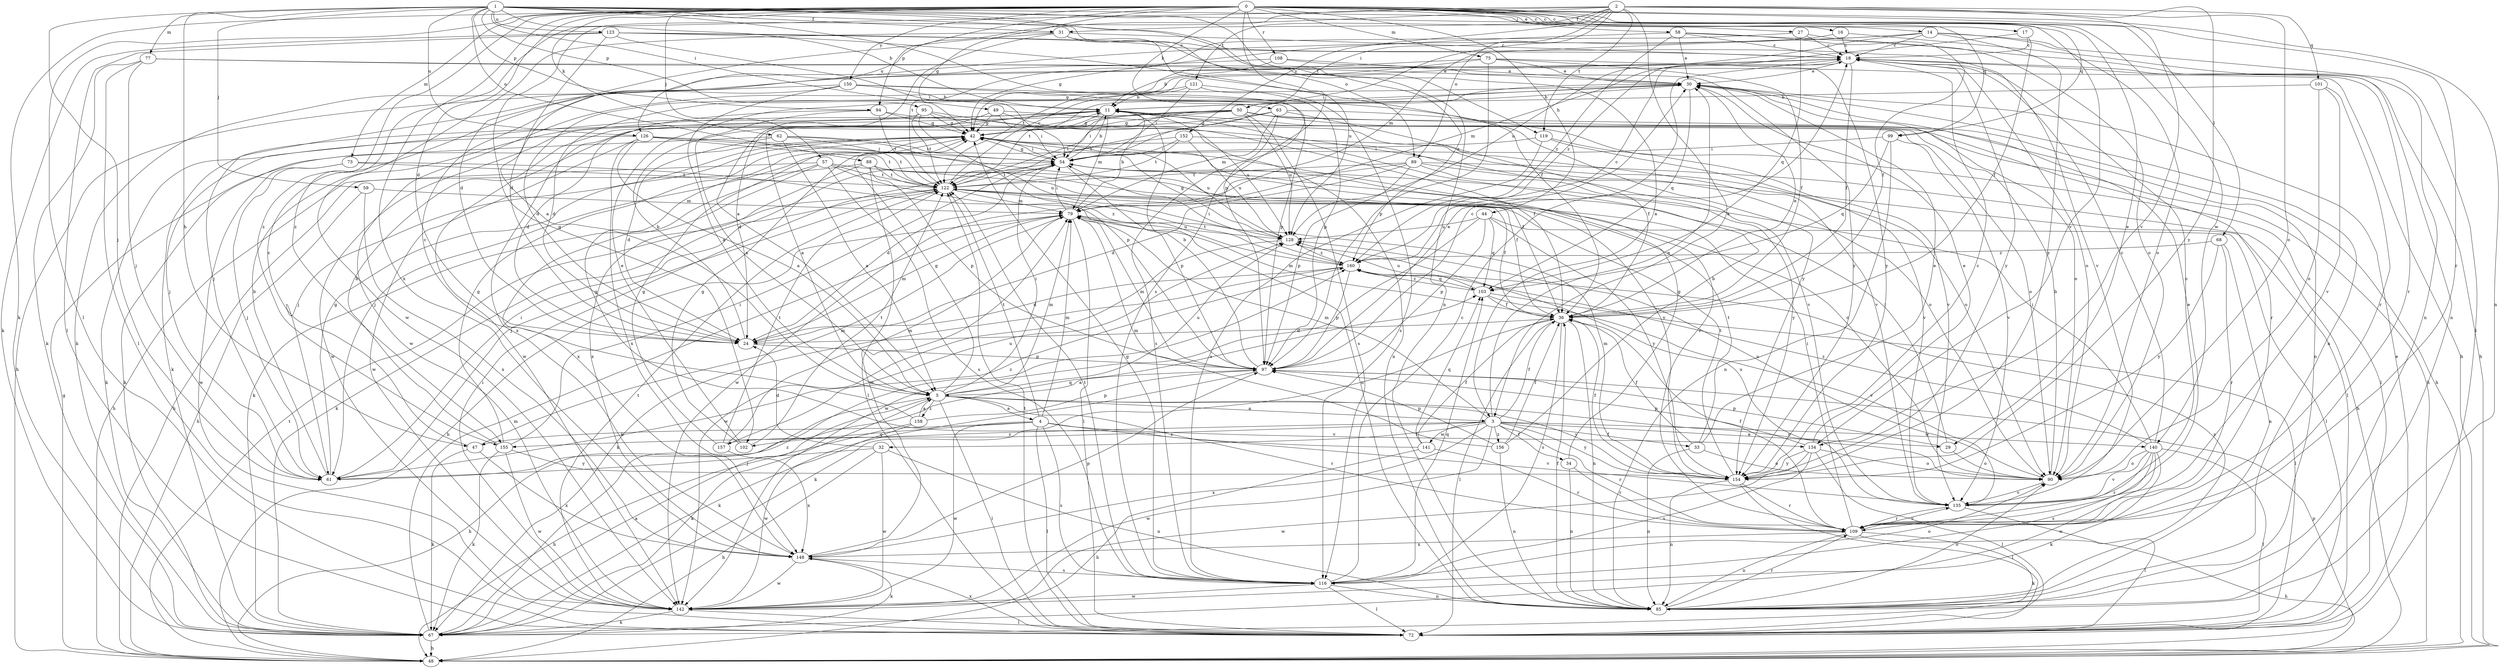 strict digraph  {
0;
1;
2;
3;
4;
5;
11;
14;
16;
17;
18;
24;
27;
29;
30;
31;
32;
33;
34;
36;
42;
44;
47;
48;
49;
50;
54;
57;
58;
59;
61;
62;
63;
67;
68;
72;
73;
75;
77;
79;
85;
88;
89;
90;
94;
95;
97;
99;
101;
102;
103;
108;
109;
116;
119;
121;
122;
123;
126;
128;
134;
135;
140;
141;
142;
148;
150;
152;
154;
155;
156;
157;
158;
160;
0 -> 14  [label=c];
0 -> 16  [label=c];
0 -> 17  [label=c];
0 -> 24  [label=d];
0 -> 27  [label=e];
0 -> 29  [label=e];
0 -> 42  [label=g];
0 -> 44  [label=h];
0 -> 57  [label=j];
0 -> 58  [label=j];
0 -> 62  [label=k];
0 -> 63  [label=k];
0 -> 67  [label=k];
0 -> 68  [label=l];
0 -> 72  [label=l];
0 -> 73  [label=m];
0 -> 75  [label=m];
0 -> 85  [label=n];
0 -> 94  [label=p];
0 -> 99  [label=q];
0 -> 108  [label=r];
0 -> 109  [label=r];
0 -> 116  [label=s];
0 -> 140  [label=w];
0 -> 148  [label=x];
0 -> 150  [label=y];
0 -> 155  [label=z];
1 -> 3  [label=a];
1 -> 11  [label=b];
1 -> 31  [label=f];
1 -> 47  [label=h];
1 -> 49  [label=i];
1 -> 59  [label=j];
1 -> 61  [label=j];
1 -> 77  [label=m];
1 -> 85  [label=n];
1 -> 88  [label=o];
1 -> 89  [label=o];
1 -> 94  [label=p];
1 -> 95  [label=p];
1 -> 97  [label=p];
1 -> 99  [label=q];
1 -> 119  [label=t];
1 -> 123  [label=u];
1 -> 126  [label=u];
1 -> 134  [label=v];
2 -> 3  [label=a];
2 -> 31  [label=f];
2 -> 50  [label=i];
2 -> 89  [label=o];
2 -> 90  [label=o];
2 -> 101  [label=q];
2 -> 102  [label=q];
2 -> 119  [label=t];
2 -> 121  [label=t];
2 -> 126  [label=u];
2 -> 134  [label=v];
2 -> 152  [label=y];
2 -> 154  [label=y];
2 -> 155  [label=z];
3 -> 29  [label=e];
3 -> 30  [label=e];
3 -> 32  [label=f];
3 -> 33  [label=f];
3 -> 34  [label=f];
3 -> 36  [label=f];
3 -> 79  [label=m];
3 -> 109  [label=r];
3 -> 140  [label=w];
3 -> 141  [label=w];
3 -> 142  [label=w];
3 -> 148  [label=x];
3 -> 154  [label=y];
3 -> 155  [label=z];
3 -> 156  [label=z];
3 -> 157  [label=z];
4 -> 47  [label=h];
4 -> 72  [label=l];
4 -> 79  [label=m];
4 -> 102  [label=q];
4 -> 116  [label=s];
4 -> 122  [label=t];
4 -> 134  [label=v];
4 -> 135  [label=v];
4 -> 142  [label=w];
5 -> 3  [label=a];
5 -> 4  [label=a];
5 -> 42  [label=g];
5 -> 48  [label=h];
5 -> 54  [label=i];
5 -> 67  [label=k];
5 -> 72  [label=l];
5 -> 79  [label=m];
5 -> 90  [label=o];
5 -> 109  [label=r];
5 -> 128  [label=u];
5 -> 154  [label=y];
5 -> 158  [label=z];
11 -> 42  [label=g];
11 -> 48  [label=h];
11 -> 54  [label=i];
11 -> 79  [label=m];
11 -> 128  [label=u];
11 -> 142  [label=w];
11 -> 148  [label=x];
14 -> 18  [label=c];
14 -> 54  [label=i];
14 -> 72  [label=l];
14 -> 79  [label=m];
14 -> 90  [label=o];
14 -> 128  [label=u];
14 -> 154  [label=y];
16 -> 18  [label=c];
16 -> 24  [label=d];
16 -> 85  [label=n];
17 -> 18  [label=c];
17 -> 36  [label=f];
17 -> 160  [label=z];
18 -> 30  [label=e];
18 -> 36  [label=f];
18 -> 48  [label=h];
18 -> 79  [label=m];
18 -> 90  [label=o];
18 -> 109  [label=r];
18 -> 154  [label=y];
24 -> 11  [label=b];
24 -> 79  [label=m];
24 -> 97  [label=p];
27 -> 18  [label=c];
27 -> 85  [label=n];
27 -> 103  [label=q];
27 -> 122  [label=t];
29 -> 54  [label=i];
29 -> 90  [label=o];
29 -> 97  [label=p];
30 -> 11  [label=b];
30 -> 24  [label=d];
30 -> 85  [label=n];
30 -> 90  [label=o];
30 -> 103  [label=q];
30 -> 122  [label=t];
30 -> 142  [label=w];
31 -> 5  [label=a];
31 -> 18  [label=c];
31 -> 24  [label=d];
31 -> 128  [label=u];
31 -> 142  [label=w];
31 -> 160  [label=z];
32 -> 24  [label=d];
32 -> 48  [label=h];
32 -> 61  [label=j];
32 -> 85  [label=n];
32 -> 142  [label=w];
33 -> 30  [label=e];
33 -> 36  [label=f];
33 -> 85  [label=n];
33 -> 90  [label=o];
33 -> 122  [label=t];
34 -> 42  [label=g];
34 -> 85  [label=n];
34 -> 109  [label=r];
36 -> 24  [label=d];
36 -> 30  [label=e];
36 -> 67  [label=k];
36 -> 72  [label=l];
36 -> 79  [label=m];
36 -> 85  [label=n];
36 -> 116  [label=s];
42 -> 54  [label=i];
42 -> 61  [label=j];
42 -> 90  [label=o];
42 -> 109  [label=r];
42 -> 128  [label=u];
44 -> 72  [label=l];
44 -> 97  [label=p];
44 -> 103  [label=q];
44 -> 128  [label=u];
44 -> 142  [label=w];
44 -> 154  [label=y];
47 -> 18  [label=c];
47 -> 67  [label=k];
47 -> 79  [label=m];
47 -> 148  [label=x];
48 -> 42  [label=g];
48 -> 97  [label=p];
48 -> 122  [label=t];
49 -> 5  [label=a];
49 -> 36  [label=f];
49 -> 42  [label=g];
49 -> 54  [label=i];
49 -> 90  [label=o];
50 -> 24  [label=d];
50 -> 42  [label=g];
50 -> 48  [label=h];
50 -> 67  [label=k];
50 -> 85  [label=n];
50 -> 109  [label=r];
50 -> 116  [label=s];
50 -> 122  [label=t];
50 -> 128  [label=u];
50 -> 142  [label=w];
54 -> 11  [label=b];
54 -> 24  [label=d];
54 -> 42  [label=g];
54 -> 97  [label=p];
54 -> 122  [label=t];
57 -> 36  [label=f];
57 -> 48  [label=h];
57 -> 67  [label=k];
57 -> 116  [label=s];
57 -> 122  [label=t];
57 -> 148  [label=x];
57 -> 160  [label=z];
58 -> 18  [label=c];
58 -> 30  [label=e];
58 -> 36  [label=f];
58 -> 42  [label=g];
58 -> 90  [label=o];
58 -> 160  [label=z];
59 -> 48  [label=h];
59 -> 79  [label=m];
59 -> 148  [label=x];
61 -> 11  [label=b];
61 -> 42  [label=g];
61 -> 54  [label=i];
61 -> 103  [label=q];
61 -> 160  [label=z];
62 -> 5  [label=a];
62 -> 24  [label=d];
62 -> 54  [label=i];
62 -> 67  [label=k];
62 -> 122  [label=t];
62 -> 128  [label=u];
63 -> 36  [label=f];
63 -> 42  [label=g];
63 -> 79  [label=m];
63 -> 116  [label=s];
63 -> 122  [label=t];
63 -> 135  [label=v];
67 -> 5  [label=a];
67 -> 48  [label=h];
67 -> 79  [label=m];
67 -> 160  [label=z];
68 -> 85  [label=n];
68 -> 109  [label=r];
68 -> 154  [label=y];
68 -> 160  [label=z];
72 -> 30  [label=e];
72 -> 122  [label=t];
72 -> 148  [label=x];
73 -> 61  [label=j];
73 -> 85  [label=n];
73 -> 122  [label=t];
73 -> 142  [label=w];
75 -> 30  [label=e];
75 -> 36  [label=f];
75 -> 42  [label=g];
75 -> 97  [label=p];
75 -> 122  [label=t];
75 -> 154  [label=y];
77 -> 30  [label=e];
77 -> 61  [label=j];
77 -> 67  [label=k];
77 -> 72  [label=l];
77 -> 154  [label=y];
79 -> 11  [label=b];
79 -> 48  [label=h];
79 -> 54  [label=i];
79 -> 72  [label=l];
79 -> 128  [label=u];
85 -> 36  [label=f];
85 -> 90  [label=o];
85 -> 109  [label=r];
85 -> 160  [label=z];
88 -> 48  [label=h];
88 -> 72  [label=l];
88 -> 90  [label=o];
88 -> 97  [label=p];
88 -> 122  [label=t];
88 -> 148  [label=x];
88 -> 154  [label=y];
89 -> 24  [label=d];
89 -> 48  [label=h];
89 -> 72  [label=l];
89 -> 97  [label=p];
89 -> 122  [label=t];
89 -> 142  [label=w];
89 -> 154  [label=y];
90 -> 11  [label=b];
90 -> 128  [label=u];
90 -> 135  [label=v];
94 -> 5  [label=a];
94 -> 24  [label=d];
94 -> 42  [label=g];
94 -> 122  [label=t];
94 -> 135  [label=v];
95 -> 42  [label=g];
95 -> 61  [label=j];
95 -> 85  [label=n];
95 -> 97  [label=p];
95 -> 122  [label=t];
95 -> 135  [label=v];
97 -> 5  [label=a];
97 -> 11  [label=b];
97 -> 18  [label=c];
97 -> 30  [label=e];
97 -> 67  [label=k];
97 -> 79  [label=m];
99 -> 54  [label=i];
99 -> 85  [label=n];
99 -> 103  [label=q];
99 -> 135  [label=v];
101 -> 11  [label=b];
101 -> 90  [label=o];
101 -> 109  [label=r];
101 -> 135  [label=v];
102 -> 30  [label=e];
102 -> 42  [label=g];
102 -> 122  [label=t];
103 -> 36  [label=f];
103 -> 72  [label=l];
103 -> 128  [label=u];
103 -> 135  [label=v];
103 -> 160  [label=z];
108 -> 11  [label=b];
108 -> 30  [label=e];
108 -> 48  [label=h];
108 -> 67  [label=k];
109 -> 30  [label=e];
109 -> 36  [label=f];
109 -> 48  [label=h];
109 -> 54  [label=i];
109 -> 67  [label=k];
109 -> 85  [label=n];
109 -> 135  [label=v];
109 -> 148  [label=x];
116 -> 18  [label=c];
116 -> 42  [label=g];
116 -> 72  [label=l];
116 -> 85  [label=n];
116 -> 90  [label=o];
116 -> 103  [label=q];
116 -> 122  [label=t];
116 -> 142  [label=w];
119 -> 54  [label=i];
119 -> 72  [label=l];
119 -> 116  [label=s];
119 -> 135  [label=v];
121 -> 11  [label=b];
121 -> 24  [label=d];
121 -> 54  [label=i];
121 -> 97  [label=p];
121 -> 116  [label=s];
122 -> 18  [label=c];
122 -> 36  [label=f];
122 -> 61  [label=j];
122 -> 67  [label=k];
122 -> 79  [label=m];
123 -> 5  [label=a];
123 -> 18  [label=c];
123 -> 36  [label=f];
123 -> 54  [label=i];
123 -> 67  [label=k];
123 -> 72  [label=l];
123 -> 135  [label=v];
126 -> 5  [label=a];
126 -> 36  [label=f];
126 -> 54  [label=i];
126 -> 67  [label=k];
126 -> 122  [label=t];
126 -> 142  [label=w];
126 -> 148  [label=x];
128 -> 42  [label=g];
128 -> 142  [label=w];
128 -> 160  [label=z];
134 -> 30  [label=e];
134 -> 72  [label=l];
134 -> 90  [label=o];
134 -> 97  [label=p];
134 -> 116  [label=s];
134 -> 142  [label=w];
134 -> 154  [label=y];
135 -> 18  [label=c];
135 -> 72  [label=l];
135 -> 109  [label=r];
135 -> 128  [label=u];
140 -> 18  [label=c];
140 -> 54  [label=i];
140 -> 67  [label=k];
140 -> 72  [label=l];
140 -> 90  [label=o];
140 -> 109  [label=r];
140 -> 116  [label=s];
140 -> 135  [label=v];
140 -> 142  [label=w];
140 -> 160  [label=z];
141 -> 36  [label=f];
141 -> 42  [label=g];
141 -> 48  [label=h];
141 -> 103  [label=q];
141 -> 109  [label=r];
142 -> 54  [label=i];
142 -> 67  [label=k];
142 -> 72  [label=l];
142 -> 122  [label=t];
148 -> 67  [label=k];
148 -> 79  [label=m];
148 -> 97  [label=p];
148 -> 116  [label=s];
148 -> 142  [label=w];
150 -> 5  [label=a];
150 -> 11  [label=b];
150 -> 48  [label=h];
150 -> 61  [label=j];
150 -> 97  [label=p];
150 -> 154  [label=y];
152 -> 54  [label=i];
152 -> 61  [label=j];
152 -> 90  [label=o];
152 -> 122  [label=t];
152 -> 128  [label=u];
154 -> 18  [label=c];
154 -> 36  [label=f];
154 -> 72  [label=l];
154 -> 79  [label=m];
154 -> 85  [label=n];
154 -> 109  [label=r];
154 -> 122  [label=t];
155 -> 11  [label=b];
155 -> 42  [label=g];
155 -> 54  [label=i];
155 -> 67  [label=k];
155 -> 142  [label=w];
155 -> 154  [label=y];
156 -> 11  [label=b];
156 -> 36  [label=f];
156 -> 79  [label=m];
156 -> 85  [label=n];
156 -> 97  [label=p];
157 -> 42  [label=g];
157 -> 79  [label=m];
157 -> 122  [label=t];
157 -> 128  [label=u];
157 -> 148  [label=x];
158 -> 5  [label=a];
158 -> 18  [label=c];
158 -> 48  [label=h];
158 -> 97  [label=p];
158 -> 142  [label=w];
160 -> 18  [label=c];
160 -> 24  [label=d];
160 -> 54  [label=i];
160 -> 67  [label=k];
160 -> 97  [label=p];
160 -> 103  [label=q];
160 -> 122  [label=t];
}
